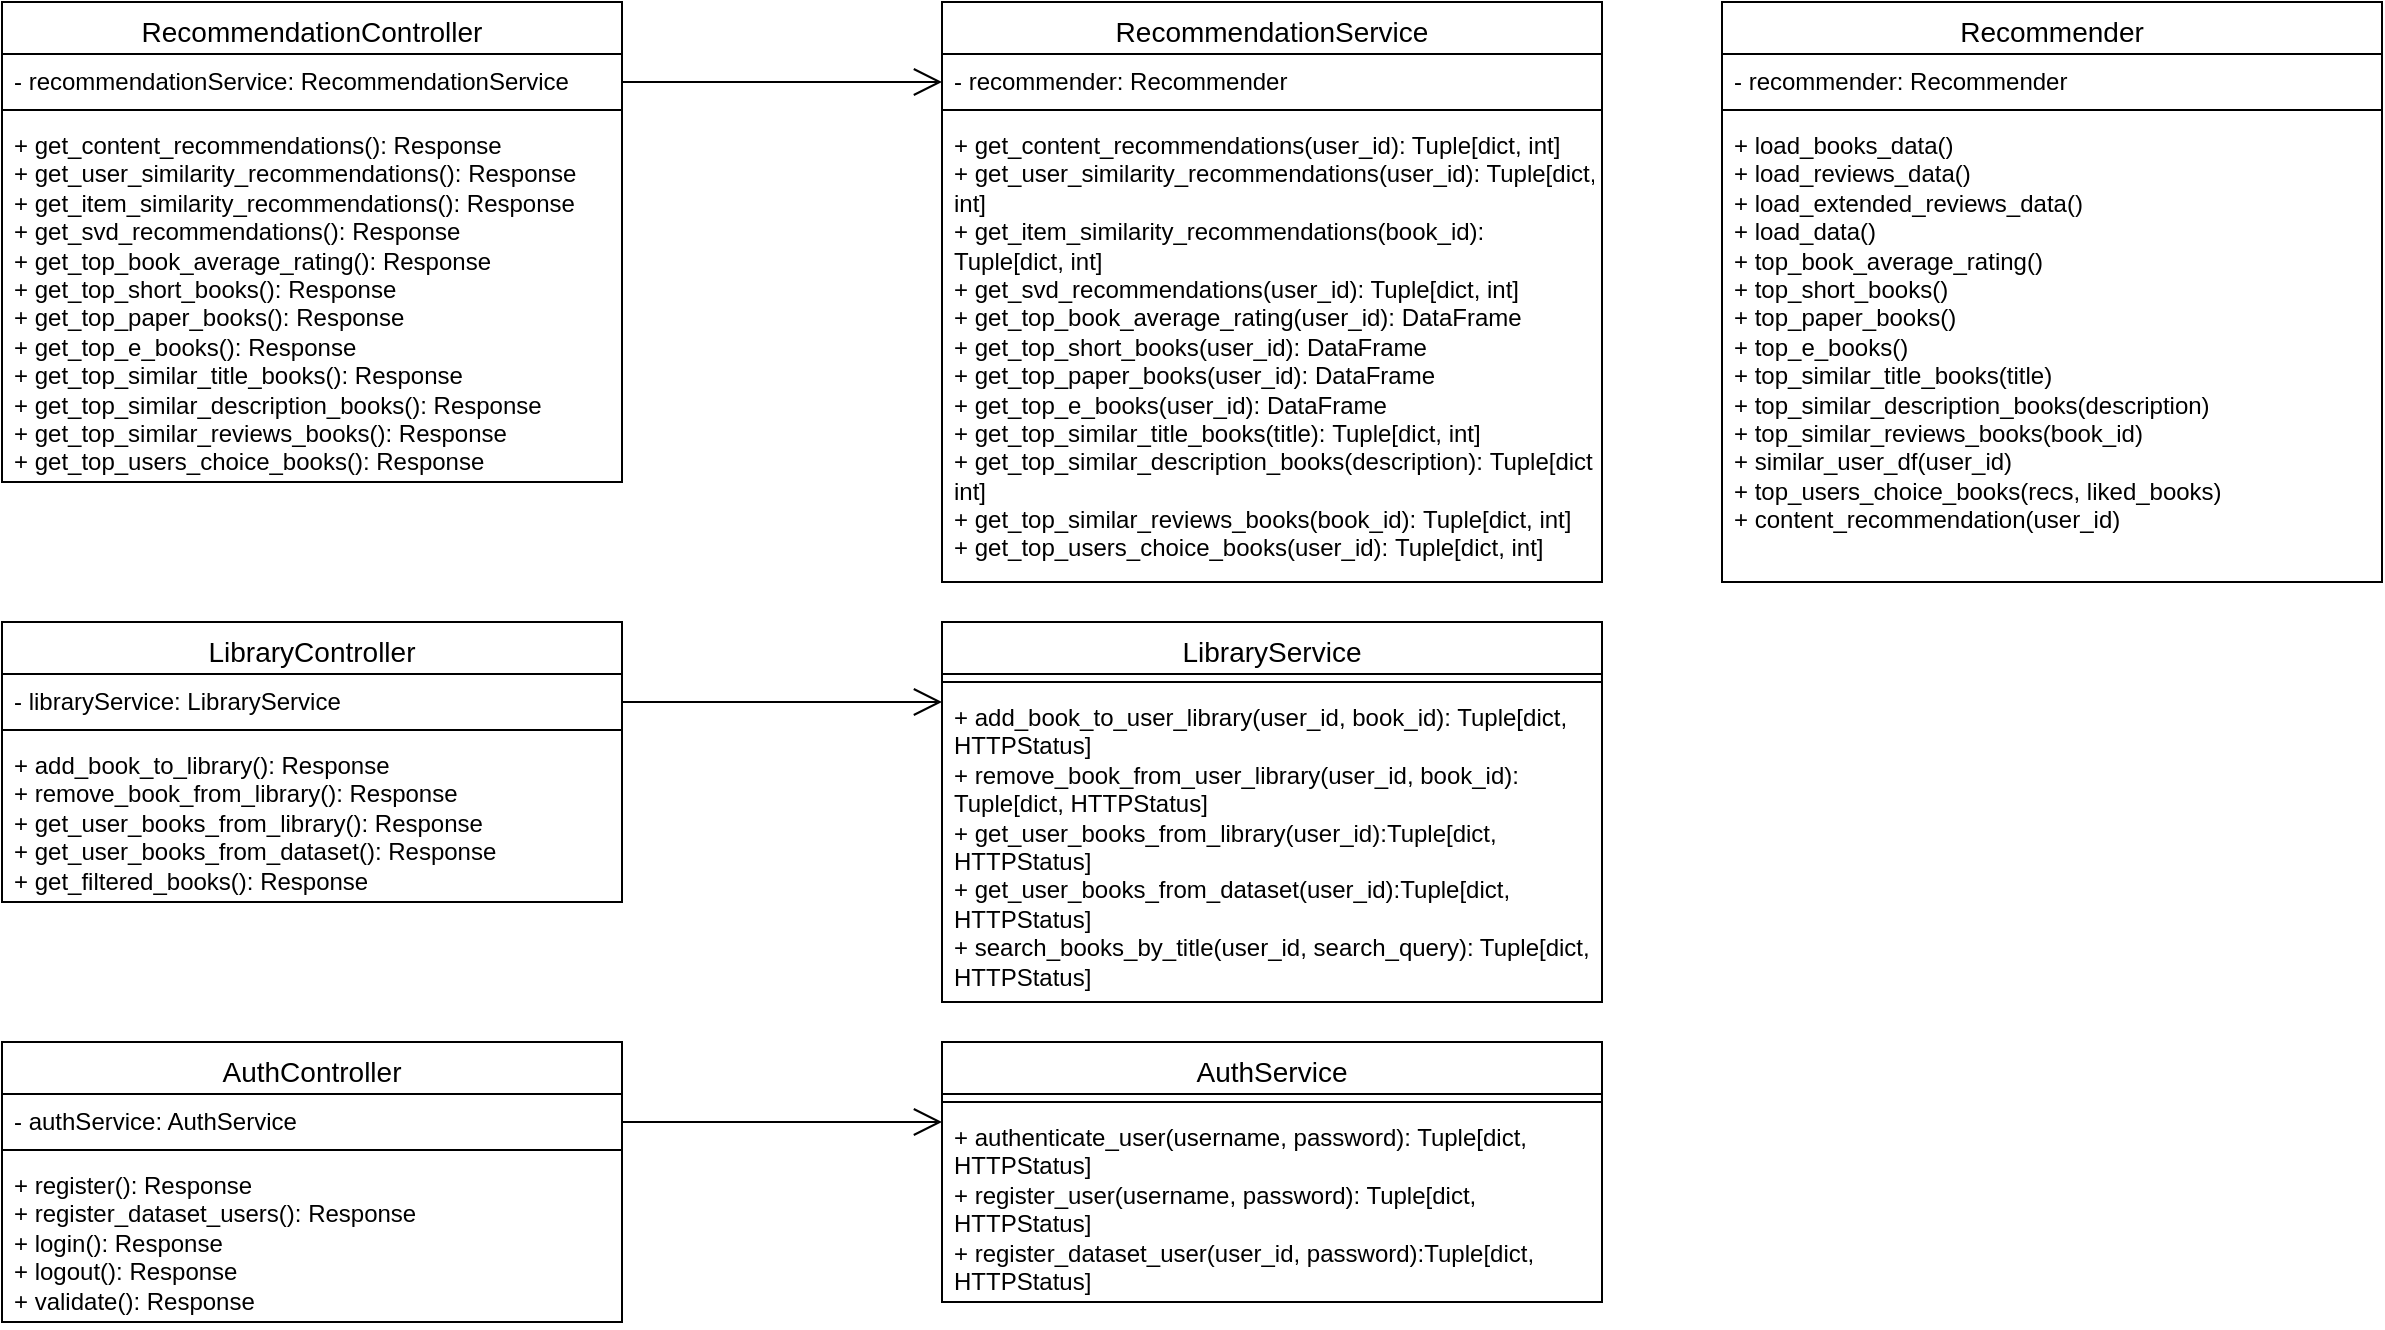 <mxfile version="24.4.8" type="github">
  <diagram name="Pagină-1" id="ZqHVs9eBvrRiEuhmNyVy">
    <mxGraphModel dx="712" dy="745" grid="1" gridSize="10" guides="1" tooltips="1" connect="1" arrows="1" fold="1" page="1" pageScale="1" pageWidth="827" pageHeight="1169" math="0" shadow="0">
      <root>
        <mxCell id="0" />
        <mxCell id="1" parent="0" />
        <mxCell id="z1RmfK9F2IyAydLtJt7b-1" value="&lt;span style=&quot;font-size: 14px; font-weight: 400; text-align: left; white-space: pre; background-color: rgb(255, 255, 255);&quot;&gt;&lt;font face=&quot;Helvetica&quot;&gt;RecommendationController&lt;/font&gt;&lt;/span&gt;" style="swimlane;fontStyle=1;align=center;verticalAlign=top;childLayout=stackLayout;horizontal=1;startSize=26;horizontalStack=0;resizeParent=1;resizeParentMax=0;resizeLast=0;collapsible=1;marginBottom=0;whiteSpace=wrap;html=1;" parent="1" vertex="1">
          <mxGeometry x="100" y="120" width="310" height="240" as="geometry">
            <mxRectangle x="100" y="120" width="100" height="30" as="alternateBounds" />
          </mxGeometry>
        </mxCell>
        <mxCell id="z1RmfK9F2IyAydLtJt7b-2" value="- recommendationService: RecommendationService" style="text;strokeColor=none;fillColor=none;align=left;verticalAlign=top;spacingLeft=4;spacingRight=4;overflow=hidden;rotatable=0;points=[[0,0.5],[1,0.5]];portConstraint=eastwest;whiteSpace=wrap;html=1;" parent="z1RmfK9F2IyAydLtJt7b-1" vertex="1">
          <mxGeometry y="26" width="310" height="24" as="geometry" />
        </mxCell>
        <mxCell id="z1RmfK9F2IyAydLtJt7b-3" value="" style="line;strokeWidth=1;fillColor=none;align=left;verticalAlign=middle;spacingTop=-1;spacingLeft=3;spacingRight=3;rotatable=0;labelPosition=right;points=[];portConstraint=eastwest;strokeColor=inherit;" parent="z1RmfK9F2IyAydLtJt7b-1" vertex="1">
          <mxGeometry y="50" width="310" height="8" as="geometry" />
        </mxCell>
        <mxCell id="z1RmfK9F2IyAydLtJt7b-4" value="+&amp;nbsp;get_content_recommendations(): Response&lt;div&gt;+&amp;nbsp;get_user_similarity_recommendations(): Response&lt;/div&gt;&lt;div&gt;+&amp;nbsp;get_item_similarity_recommendations(): Response&lt;/div&gt;&lt;div&gt;+&amp;nbsp;get_svd_recommendations(): Response&lt;/div&gt;&lt;div&gt;+&amp;nbsp;get_top_book_average_rating(): Response&lt;/div&gt;&lt;div&gt;+&amp;nbsp;get_top_short_books(): Response&lt;/div&gt;&lt;div&gt;+&amp;nbsp;get_top_paper_books(): Response&lt;/div&gt;&lt;div&gt;+ get_top_e_books(): Response&lt;/div&gt;&lt;div&gt;+&amp;nbsp;get_top_similar_title_books(): Response&lt;/div&gt;&lt;div&gt;+&amp;nbsp;get_top_similar_description_books(): Response&lt;/div&gt;&lt;div&gt;+&amp;nbsp;get_top_similar_reviews_books(): Response&lt;/div&gt;&lt;div&gt;+&amp;nbsp;get_top_users_choice_books(): Response&lt;/div&gt;&lt;div&gt;&lt;br&gt;&lt;/div&gt;&lt;div&gt;&lt;br&gt;&lt;/div&gt;" style="text;strokeColor=none;fillColor=none;align=left;verticalAlign=top;spacingLeft=4;spacingRight=4;overflow=hidden;rotatable=0;points=[[0,0.5],[1,0.5]];portConstraint=eastwest;whiteSpace=wrap;html=1;" parent="z1RmfK9F2IyAydLtJt7b-1" vertex="1">
          <mxGeometry y="58" width="310" height="182" as="geometry" />
        </mxCell>
        <mxCell id="z1RmfK9F2IyAydLtJt7b-5" value="&lt;span style=&quot;font-size: 14px; font-weight: 400; text-align: left; white-space: pre; background-color: rgb(255, 255, 255);&quot;&gt;&lt;font face=&quot;Helvetica&quot;&gt;LibraryController&lt;/font&gt;&lt;/span&gt;" style="swimlane;fontStyle=1;align=center;verticalAlign=top;childLayout=stackLayout;horizontal=1;startSize=26;horizontalStack=0;resizeParent=1;resizeParentMax=0;resizeLast=0;collapsible=1;marginBottom=0;whiteSpace=wrap;html=1;" parent="1" vertex="1">
          <mxGeometry x="100" y="430" width="310" height="140" as="geometry">
            <mxRectangle x="100" y="120" width="100" height="30" as="alternateBounds" />
          </mxGeometry>
        </mxCell>
        <mxCell id="z1RmfK9F2IyAydLtJt7b-6" value="- libraryService: LibraryService" style="text;strokeColor=none;fillColor=none;align=left;verticalAlign=top;spacingLeft=4;spacingRight=4;overflow=hidden;rotatable=0;points=[[0,0.5],[1,0.5]];portConstraint=eastwest;whiteSpace=wrap;html=1;" parent="z1RmfK9F2IyAydLtJt7b-5" vertex="1">
          <mxGeometry y="26" width="310" height="24" as="geometry" />
        </mxCell>
        <mxCell id="z1RmfK9F2IyAydLtJt7b-7" value="" style="line;strokeWidth=1;fillColor=none;align=left;verticalAlign=middle;spacingTop=-1;spacingLeft=3;spacingRight=3;rotatable=0;labelPosition=right;points=[];portConstraint=eastwest;strokeColor=inherit;" parent="z1RmfK9F2IyAydLtJt7b-5" vertex="1">
          <mxGeometry y="50" width="310" height="8" as="geometry" />
        </mxCell>
        <mxCell id="z1RmfK9F2IyAydLtJt7b-8" value="+&amp;nbsp;add_book_to_library(): Response&lt;div&gt;+&amp;nbsp;remove_book_from_library(): Response&lt;/div&gt;&lt;div&gt;+&amp;nbsp;get_user_books_from_library(): Response&lt;/div&gt;&lt;div&gt;+&amp;nbsp;get_user_books_from_dataset(): Response&lt;/div&gt;&lt;div&gt;+&amp;nbsp;get_filtered_books(): Response&lt;/div&gt;&lt;div&gt;&lt;br&gt;&lt;/div&gt;&lt;div&gt;&lt;br&gt;&lt;/div&gt;" style="text;strokeColor=none;fillColor=none;align=left;verticalAlign=top;spacingLeft=4;spacingRight=4;overflow=hidden;rotatable=0;points=[[0,0.5],[1,0.5]];portConstraint=eastwest;whiteSpace=wrap;html=1;" parent="z1RmfK9F2IyAydLtJt7b-5" vertex="1">
          <mxGeometry y="58" width="310" height="82" as="geometry" />
        </mxCell>
        <mxCell id="z1RmfK9F2IyAydLtJt7b-9" value="&lt;span style=&quot;font-size: 14px; font-weight: 400; text-align: left; white-space: pre; background-color: rgb(255, 255, 255);&quot;&gt;&lt;font face=&quot;Helvetica&quot;&gt;AuthController&lt;/font&gt;&lt;/span&gt;" style="swimlane;fontStyle=1;align=center;verticalAlign=top;childLayout=stackLayout;horizontal=1;startSize=26;horizontalStack=0;resizeParent=1;resizeParentMax=0;resizeLast=0;collapsible=1;marginBottom=0;whiteSpace=wrap;html=1;" parent="1" vertex="1">
          <mxGeometry x="100" y="640" width="310" height="140" as="geometry">
            <mxRectangle x="100" y="120" width="100" height="30" as="alternateBounds" />
          </mxGeometry>
        </mxCell>
        <mxCell id="z1RmfK9F2IyAydLtJt7b-10" value="- authService: AuthService" style="text;strokeColor=none;fillColor=none;align=left;verticalAlign=top;spacingLeft=4;spacingRight=4;overflow=hidden;rotatable=0;points=[[0,0.5],[1,0.5]];portConstraint=eastwest;whiteSpace=wrap;html=1;" parent="z1RmfK9F2IyAydLtJt7b-9" vertex="1">
          <mxGeometry y="26" width="310" height="24" as="geometry" />
        </mxCell>
        <mxCell id="z1RmfK9F2IyAydLtJt7b-11" value="" style="line;strokeWidth=1;fillColor=none;align=left;verticalAlign=middle;spacingTop=-1;spacingLeft=3;spacingRight=3;rotatable=0;labelPosition=right;points=[];portConstraint=eastwest;strokeColor=inherit;" parent="z1RmfK9F2IyAydLtJt7b-9" vertex="1">
          <mxGeometry y="50" width="310" height="8" as="geometry" />
        </mxCell>
        <mxCell id="z1RmfK9F2IyAydLtJt7b-12" value="+&amp;nbsp;register(): Response&lt;div&gt;+&amp;nbsp;register_dataset_users(): Response&lt;/div&gt;&lt;div&gt;+&amp;nbsp;login(): Response&lt;/div&gt;&lt;div&gt;+&amp;nbsp;logout(): Response&lt;/div&gt;&lt;div&gt;+&amp;nbsp;validate(): Response&lt;/div&gt;&lt;div&gt;&lt;br&gt;&lt;/div&gt;&lt;div&gt;&lt;br&gt;&lt;/div&gt;" style="text;strokeColor=none;fillColor=none;align=left;verticalAlign=top;spacingLeft=4;spacingRight=4;overflow=hidden;rotatable=0;points=[[0,0.5],[1,0.5]];portConstraint=eastwest;whiteSpace=wrap;html=1;" parent="z1RmfK9F2IyAydLtJt7b-9" vertex="1">
          <mxGeometry y="58" width="310" height="82" as="geometry" />
        </mxCell>
        <mxCell id="z1RmfK9F2IyAydLtJt7b-13" value="" style="endArrow=open;endFill=1;endSize=12;html=1;rounded=0;" parent="1" edge="1">
          <mxGeometry width="160" relative="1" as="geometry">
            <mxPoint x="410" y="160" as="sourcePoint" />
            <mxPoint x="570" y="160" as="targetPoint" />
          </mxGeometry>
        </mxCell>
        <mxCell id="z1RmfK9F2IyAydLtJt7b-14" value="&lt;span style=&quot;font-size: 14px; font-weight: 400; text-align: left; white-space: pre; background-color: rgb(255, 255, 255);&quot;&gt;&lt;font face=&quot;Helvetica&quot;&gt;RecommendationService&lt;/font&gt;&lt;/span&gt;" style="swimlane;fontStyle=1;align=center;verticalAlign=top;childLayout=stackLayout;horizontal=1;startSize=26;horizontalStack=0;resizeParent=1;resizeParentMax=0;resizeLast=0;collapsible=1;marginBottom=0;whiteSpace=wrap;html=1;" parent="1" vertex="1">
          <mxGeometry x="570" y="120" width="330" height="290" as="geometry">
            <mxRectangle x="100" y="120" width="100" height="30" as="alternateBounds" />
          </mxGeometry>
        </mxCell>
        <mxCell id="z1RmfK9F2IyAydLtJt7b-15" value="- recommender: Recommender" style="text;strokeColor=none;fillColor=none;align=left;verticalAlign=top;spacingLeft=4;spacingRight=4;overflow=hidden;rotatable=0;points=[[0,0.5],[1,0.5]];portConstraint=eastwest;whiteSpace=wrap;html=1;" parent="z1RmfK9F2IyAydLtJt7b-14" vertex="1">
          <mxGeometry y="26" width="330" height="24" as="geometry" />
        </mxCell>
        <mxCell id="z1RmfK9F2IyAydLtJt7b-16" value="" style="line;strokeWidth=1;fillColor=none;align=left;verticalAlign=middle;spacingTop=-1;spacingLeft=3;spacingRight=3;rotatable=0;labelPosition=right;points=[];portConstraint=eastwest;strokeColor=inherit;" parent="z1RmfK9F2IyAydLtJt7b-14" vertex="1">
          <mxGeometry y="50" width="330" height="8" as="geometry" />
        </mxCell>
        <mxCell id="z1RmfK9F2IyAydLtJt7b-17" value="+&amp;nbsp;get_content_recommendations(user_id): Tuple[dict, int]&lt;div&gt;+&amp;nbsp;get_user_similarity_recommendations&lt;span style=&quot;background-color: initial;&quot;&gt;(user_id): Tuple[dict, int]&lt;/span&gt;&lt;/div&gt;&lt;div&gt;+&amp;nbsp;get_item_similarity_recommendations&lt;span style=&quot;background-color: initial;&quot;&gt;(book_id): Tuple[dict, int]&lt;/span&gt;&lt;/div&gt;&lt;div&gt;+&amp;nbsp;get_svd_recommendations&lt;span style=&quot;background-color: initial;&quot;&gt;(user_id): Tuple[dict, int]&lt;/span&gt;&lt;/div&gt;&lt;div&gt;+&amp;nbsp;get_top_book_average_rating(user_id): DataFrame&lt;/div&gt;&lt;div&gt;+&amp;nbsp;get_top_short_books&lt;span style=&quot;background-color: initial;&quot;&gt;(user_id): DataFrame&lt;/span&gt;&lt;/div&gt;&lt;div&gt;+&amp;nbsp;get_top_paper_books&lt;span style=&quot;background-color: initial;&quot;&gt;(user_id): DataFrame&lt;/span&gt;&lt;/div&gt;&lt;div&gt;+ get_top_e_books&lt;span style=&quot;background-color: initial;&quot;&gt;(user_id): DataFrame&lt;/span&gt;&lt;/div&gt;&lt;div&gt;+&amp;nbsp;get_top_similar_title_books(title):&amp;nbsp;&lt;span style=&quot;background-color: initial;&quot;&gt;Tuple[dict, int]&lt;/span&gt;&lt;/div&gt;&lt;div&gt;+&amp;nbsp;get_top_similar_description_books(description):&amp;nbsp;&lt;span style=&quot;background-color: initial;&quot;&gt;Tuple[dict, int]&lt;/span&gt;&lt;/div&gt;&lt;div&gt;+&amp;nbsp;get_top_similar_reviews_books(book_id):&amp;nbsp;&lt;span style=&quot;background-color: initial;&quot;&gt;Tuple[dict, int]&lt;/span&gt;&lt;/div&gt;&lt;div&gt;+&amp;nbsp;get_top_users_choice_books(user_id):&amp;nbsp;&lt;span style=&quot;background-color: initial;&quot;&gt;Tuple[dict, int]&lt;/span&gt;&lt;/div&gt;&lt;div&gt;&lt;br&gt;&lt;/div&gt;&lt;div&gt;&lt;br&gt;&lt;/div&gt;" style="text;strokeColor=none;fillColor=none;align=left;verticalAlign=top;spacingLeft=4;spacingRight=4;overflow=hidden;rotatable=0;points=[[0,0.5],[1,0.5]];portConstraint=eastwest;whiteSpace=wrap;html=1;" parent="z1RmfK9F2IyAydLtJt7b-14" vertex="1">
          <mxGeometry y="58" width="330" height="232" as="geometry" />
        </mxCell>
        <mxCell id="cQhRhofsQ2P9EpVAxb7k-1" value="&lt;span style=&quot;font-size: 14px; font-weight: 400; text-align: left; white-space: pre; background-color: rgb(255, 255, 255);&quot;&gt;&lt;font face=&quot;Helvetica&quot;&gt;LibraryService&lt;/font&gt;&lt;/span&gt;" style="swimlane;fontStyle=1;align=center;verticalAlign=top;childLayout=stackLayout;horizontal=1;startSize=26;horizontalStack=0;resizeParent=1;resizeParentMax=0;resizeLast=0;collapsible=1;marginBottom=0;whiteSpace=wrap;html=1;" vertex="1" parent="1">
          <mxGeometry x="570" y="430" width="330" height="190" as="geometry">
            <mxRectangle x="100" y="120" width="100" height="30" as="alternateBounds" />
          </mxGeometry>
        </mxCell>
        <mxCell id="cQhRhofsQ2P9EpVAxb7k-3" value="" style="line;strokeWidth=1;fillColor=none;align=left;verticalAlign=middle;spacingTop=-1;spacingLeft=3;spacingRight=3;rotatable=0;labelPosition=right;points=[];portConstraint=eastwest;strokeColor=inherit;" vertex="1" parent="cQhRhofsQ2P9EpVAxb7k-1">
          <mxGeometry y="26" width="330" height="8" as="geometry" />
        </mxCell>
        <mxCell id="cQhRhofsQ2P9EpVAxb7k-4" value="+ add_book_to_user_library(user_id, book_id): Tuple[dict, HTTPStatus]&lt;div&gt;+ remove_book_from_user_library(user_id, book_id): Tuple[dict, HTTPStatus]&lt;/div&gt;&lt;div&gt;+ get_user_books_from_library(user_id):Tuple[dict, HTTPStatus]&lt;/div&gt;&lt;div&gt;+ get_user_books_from_dataset(user_id):Tuple[dict, HTTPStatus]&lt;/div&gt;&lt;div&gt;+&amp;nbsp;search_books_by_title(user_id, search_query): Tuple[dict, HTTPStatus]&lt;br&gt;&lt;div&gt;&lt;br&gt;&lt;/div&gt;&lt;div&gt;&lt;br&gt;&lt;/div&gt;&lt;/div&gt;" style="text;strokeColor=none;fillColor=none;align=left;verticalAlign=top;spacingLeft=4;spacingRight=4;overflow=hidden;rotatable=0;points=[[0,0.5],[1,0.5]];portConstraint=eastwest;whiteSpace=wrap;html=1;" vertex="1" parent="cQhRhofsQ2P9EpVAxb7k-1">
          <mxGeometry y="34" width="330" height="156" as="geometry" />
        </mxCell>
        <mxCell id="cQhRhofsQ2P9EpVAxb7k-5" value="&lt;span style=&quot;font-size: 14px; font-weight: 400; text-align: left; white-space: pre; background-color: rgb(255, 255, 255);&quot;&gt;&lt;font face=&quot;Helvetica&quot;&gt;AuthService&lt;/font&gt;&lt;/span&gt;" style="swimlane;fontStyle=1;align=center;verticalAlign=top;childLayout=stackLayout;horizontal=1;startSize=26;horizontalStack=0;resizeParent=1;resizeParentMax=0;resizeLast=0;collapsible=1;marginBottom=0;whiteSpace=wrap;html=1;" vertex="1" parent="1">
          <mxGeometry x="570" y="640" width="330" height="130" as="geometry">
            <mxRectangle x="100" y="120" width="100" height="30" as="alternateBounds" />
          </mxGeometry>
        </mxCell>
        <mxCell id="cQhRhofsQ2P9EpVAxb7k-6" value="" style="line;strokeWidth=1;fillColor=none;align=left;verticalAlign=middle;spacingTop=-1;spacingLeft=3;spacingRight=3;rotatable=0;labelPosition=right;points=[];portConstraint=eastwest;strokeColor=inherit;" vertex="1" parent="cQhRhofsQ2P9EpVAxb7k-5">
          <mxGeometry y="26" width="330" height="8" as="geometry" />
        </mxCell>
        <mxCell id="cQhRhofsQ2P9EpVAxb7k-7" value="+ authenticate_user(username, password): Tuple[dict, HTTPStatus]&lt;div&gt;+ register_user(username, password): Tuple[dict, HTTPStatus]&lt;/div&gt;&lt;div&gt;+ register_dataset_user(user_id, password):Tuple[dict, HTTPStatus]&lt;/div&gt;&lt;div&gt;&lt;div&gt;&lt;br&gt;&lt;/div&gt;&lt;div&gt;&lt;br&gt;&lt;/div&gt;&lt;/div&gt;" style="text;strokeColor=none;fillColor=none;align=left;verticalAlign=top;spacingLeft=4;spacingRight=4;overflow=hidden;rotatable=0;points=[[0,0.5],[1,0.5]];portConstraint=eastwest;whiteSpace=wrap;html=1;" vertex="1" parent="cQhRhofsQ2P9EpVAxb7k-5">
          <mxGeometry y="34" width="330" height="96" as="geometry" />
        </mxCell>
        <mxCell id="cQhRhofsQ2P9EpVAxb7k-11" value="" style="endArrow=open;endFill=1;endSize=12;html=1;rounded=0;" edge="1" parent="1">
          <mxGeometry width="160" relative="1" as="geometry">
            <mxPoint x="410" y="470" as="sourcePoint" />
            <mxPoint x="570" y="470" as="targetPoint" />
          </mxGeometry>
        </mxCell>
        <mxCell id="cQhRhofsQ2P9EpVAxb7k-12" value="" style="endArrow=open;endFill=1;endSize=12;html=1;rounded=0;" edge="1" parent="1">
          <mxGeometry width="160" relative="1" as="geometry">
            <mxPoint x="410" y="680" as="sourcePoint" />
            <mxPoint x="570" y="680" as="targetPoint" />
          </mxGeometry>
        </mxCell>
        <mxCell id="cQhRhofsQ2P9EpVAxb7k-14" value="&lt;span style=&quot;font-size: 14px; font-weight: 400; text-align: left; white-space: pre; background-color: rgb(255, 255, 255);&quot;&gt;&lt;font face=&quot;Helvetica&quot;&gt;Recommender&lt;/font&gt;&lt;/span&gt;" style="swimlane;fontStyle=1;align=center;verticalAlign=top;childLayout=stackLayout;horizontal=1;startSize=26;horizontalStack=0;resizeParent=1;resizeParentMax=0;resizeLast=0;collapsible=1;marginBottom=0;whiteSpace=wrap;html=1;" vertex="1" parent="1">
          <mxGeometry x="960" y="120" width="330" height="290" as="geometry">
            <mxRectangle x="100" y="120" width="100" height="30" as="alternateBounds" />
          </mxGeometry>
        </mxCell>
        <mxCell id="cQhRhofsQ2P9EpVAxb7k-15" value="- recommender: Recommender" style="text;strokeColor=none;fillColor=none;align=left;verticalAlign=top;spacingLeft=4;spacingRight=4;overflow=hidden;rotatable=0;points=[[0,0.5],[1,0.5]];portConstraint=eastwest;whiteSpace=wrap;html=1;" vertex="1" parent="cQhRhofsQ2P9EpVAxb7k-14">
          <mxGeometry y="26" width="330" height="24" as="geometry" />
        </mxCell>
        <mxCell id="cQhRhofsQ2P9EpVAxb7k-16" value="" style="line;strokeWidth=1;fillColor=none;align=left;verticalAlign=middle;spacingTop=-1;spacingLeft=3;spacingRight=3;rotatable=0;labelPosition=right;points=[];portConstraint=eastwest;strokeColor=inherit;" vertex="1" parent="cQhRhofsQ2P9EpVAxb7k-14">
          <mxGeometry y="50" width="330" height="8" as="geometry" />
        </mxCell>
        <mxCell id="cQhRhofsQ2P9EpVAxb7k-17" value="+&amp;nbsp;load_books_data()&lt;div&gt;+&amp;nbsp;&lt;span style=&quot;background-color: initial;&quot;&gt;load_reviews_data()&lt;/span&gt;&lt;/div&gt;&lt;div&gt;+&amp;nbsp;&lt;span style=&quot;background-color: initial;&quot;&gt;load_extended_reviews_data()&lt;/span&gt;&lt;/div&gt;&lt;div&gt;+ load_data()&lt;/div&gt;&lt;div&gt;+&amp;nbsp;&lt;span style=&quot;background-color: initial;&quot;&gt;top_book_average_rating()&lt;/span&gt;&lt;/div&gt;&lt;div&gt;+&amp;nbsp;&lt;span style=&quot;background-color: initial;&quot;&gt;top_short_books()&lt;/span&gt;&lt;/div&gt;&lt;div&gt;&lt;span style=&quot;background-color: initial;&quot;&gt;+&amp;nbsp;&lt;/span&gt;&lt;span style=&quot;background-color: initial;&quot;&gt;top_paper_books()&lt;/span&gt;&lt;/div&gt;&lt;div&gt;+&amp;nbsp;&lt;span style=&quot;background-color: initial;&quot;&gt;top_e_books()&lt;/span&gt;&lt;/div&gt;&lt;div&gt;+ top_similar_title_books&lt;span style=&quot;background-color: initial;&quot;&gt;(title)&lt;/span&gt;&lt;/div&gt;&lt;div&gt;+&amp;nbsp;top_similar_description_books(description)&lt;/div&gt;&lt;div&gt;+&amp;nbsp;top_similar_reviews_books(book_id)&lt;/div&gt;&lt;div&gt;+&amp;nbsp;similar_user_df(user_id)&lt;/div&gt;&lt;div&gt;+&amp;nbsp;top_users_choice_books(recs, liked_books)&lt;/div&gt;&lt;div&gt;+&amp;nbsp;content_recommendation(user_id)&lt;/div&gt;&lt;div&gt;&lt;br&gt;&lt;/div&gt;" style="text;strokeColor=none;fillColor=none;align=left;verticalAlign=top;spacingLeft=4;spacingRight=4;overflow=hidden;rotatable=0;points=[[0,0.5],[1,0.5]];portConstraint=eastwest;whiteSpace=wrap;html=1;" vertex="1" parent="cQhRhofsQ2P9EpVAxb7k-14">
          <mxGeometry y="58" width="330" height="232" as="geometry" />
        </mxCell>
      </root>
    </mxGraphModel>
  </diagram>
</mxfile>
